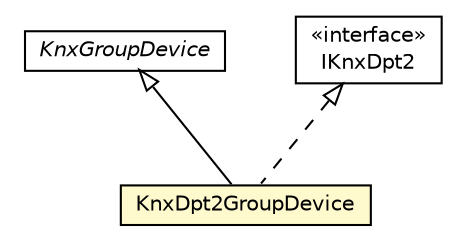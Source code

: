 #!/usr/local/bin/dot
#
# Class diagram 
# Generated by UMLGraph version R5_6-24-gf6e263 (http://www.umlgraph.org/)
#

digraph G {
	edge [fontname="Helvetica",fontsize=10,labelfontname="Helvetica",labelfontsize=10];
	node [fontname="Helvetica",fontsize=10,shape=plaintext];
	nodesep=0.25;
	ranksep=0.5;
	// org.universAAL.lddi.knx.groupdevicemodel.KnxDpt2GroupDevice
	c4980022 [label=<<table title="org.universAAL.lddi.knx.groupdevicemodel.KnxDpt2GroupDevice" border="0" cellborder="1" cellspacing="0" cellpadding="2" port="p" bgcolor="lemonChiffon" href="./KnxDpt2GroupDevice.html">
		<tr><td><table border="0" cellspacing="0" cellpadding="1">
<tr><td align="center" balign="center"> KnxDpt2GroupDevice </td></tr>
		</table></td></tr>
		</table>>, URL="./KnxDpt2GroupDevice.html", fontname="Helvetica", fontcolor="black", fontsize=10.0];
	// org.universAAL.lddi.knx.groupdevicemodel.KnxGroupDevice
	c4980027 [label=<<table title="org.universAAL.lddi.knx.groupdevicemodel.KnxGroupDevice" border="0" cellborder="1" cellspacing="0" cellpadding="2" port="p" href="./KnxGroupDevice.html">
		<tr><td><table border="0" cellspacing="0" cellpadding="1">
<tr><td align="center" balign="center"><font face="Helvetica-Oblique"> KnxGroupDevice </font></td></tr>
		</table></td></tr>
		</table>>, URL="./KnxGroupDevice.html", fontname="Helvetica", fontcolor="black", fontsize=10.0];
	// org.universAAL.lddi.knx.groupdevicecategory.IKnxDpt2
	c4980041 [label=<<table title="org.universAAL.lddi.knx.groupdevicecategory.IKnxDpt2" border="0" cellborder="1" cellspacing="0" cellpadding="2" port="p" href="../groupdevicecategory/IKnxDpt2.html">
		<tr><td><table border="0" cellspacing="0" cellpadding="1">
<tr><td align="center" balign="center"> &#171;interface&#187; </td></tr>
<tr><td align="center" balign="center"> IKnxDpt2 </td></tr>
		</table></td></tr>
		</table>>, URL="../groupdevicecategory/IKnxDpt2.html", fontname="Helvetica", fontcolor="black", fontsize=10.0];
	//org.universAAL.lddi.knx.groupdevicemodel.KnxDpt2GroupDevice extends org.universAAL.lddi.knx.groupdevicemodel.KnxGroupDevice
	c4980027:p -> c4980022:p [dir=back,arrowtail=empty];
	//org.universAAL.lddi.knx.groupdevicemodel.KnxDpt2GroupDevice implements org.universAAL.lddi.knx.groupdevicecategory.IKnxDpt2
	c4980041:p -> c4980022:p [dir=back,arrowtail=empty,style=dashed];
}

